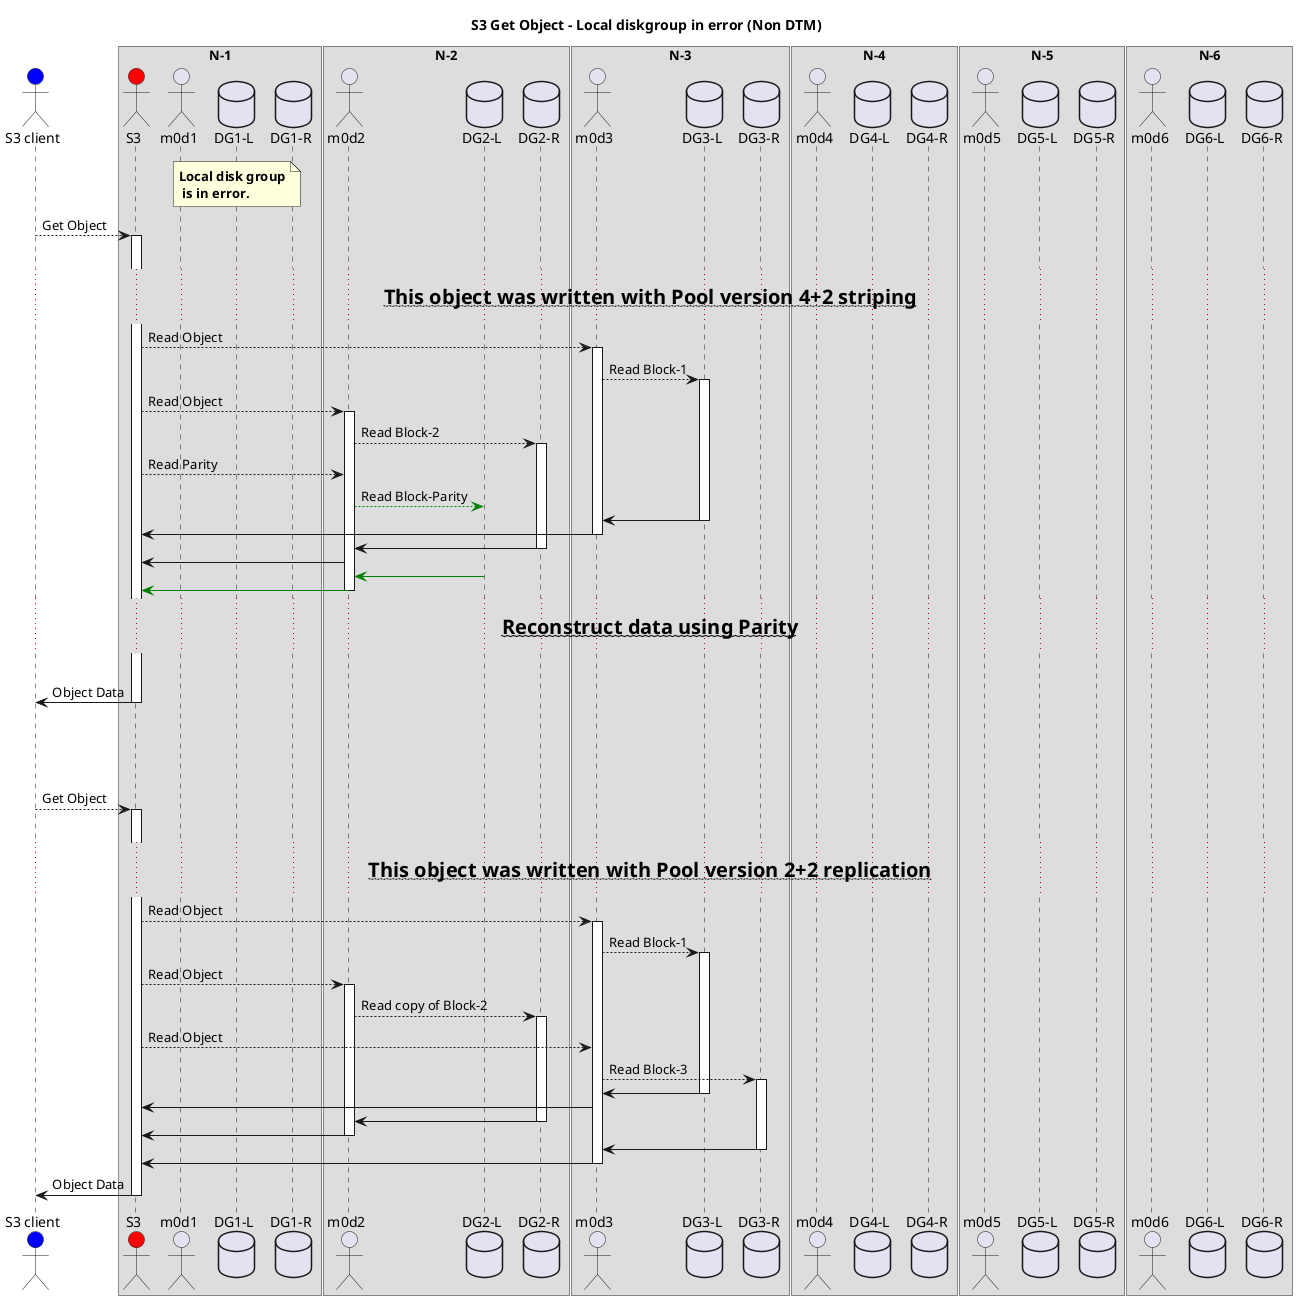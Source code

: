 @startuml
title <b>S3 Get Object - Local diskgroup in error (Non DTM)</b>

actor "S3 client" as S3C #blue
box "N-1"
actor S3 #red
actor m0d1
database "DG1-L"
database "DG1-R"
endbox

box "N-2"
actor m0d2
database "DG2-L"
database "DG2-R"
endbox

box "N-3"
actor m0d3
database "DG3-L"
database "DG3-R"
endbox

box "N-4"
actor m0d4
database "DG4-L"
database "DG4-R"
endbox

box "N-5"
actor m0d5
database "DG5-L"
database "DG5-R"
endbox

box "N-6"
actor m0d6
database "DG6-L"
database "DG6-R"
endbox

note over "DG1-L": <b>Local disk group\n<b> is in error.
S3C --> S3 ++ : Get Object
|||
... <b>~~<size:20>This object was written with Pool version 4+2 striping~~</b> ...

S3-->m0d3 ++ :Read Object
m0d3 --> "DG3-L" ++ :Read Block-1

S3-->m0d2 ++ :Read Object
m0d2 --> "DG2-R" ++ :Read Block-2

S3-->m0d2 :Read Parity
m0d2-[#green]->"DG2-L" :Read Block-Parity

"DG3-L" ->  m0d3 --
m0d3->S3 --

"DG2-R" ->  m0d2 --
m0d2->S3

"DG2-L" -[#green]>  m0d2 --
m0d2-[#green]>S3 --

... <b>~~<size:20>Reconstruct data using Parity~~</b> ...

|||

S3->S3C --: Object Data

|||
|||
|||

S3C --> S3 ++ : Get Object
|||
... <b>~~<size:20>This object was written with Pool version 2+2 replication~~</b> ...

S3-->m0d3 ++ :Read Object
m0d3 --> "DG3-L" ++ :Read Block-1

S3-->m0d2 ++ :Read Object
m0d2 --> "DG2-R" ++ :Read copy of Block-2

S3-->m0d3 :Read Object
m0d3-->"DG3-R" ++ :Read Block-3

"DG3-L" ->  m0d3 --
m0d3->S3

"DG2-R" ->  m0d2 --
m0d2->S3 --

"DG3-R" ->  m0d3 --
m0d3->S3 --

S3C <- S3 -- : Object Data
@enduml

